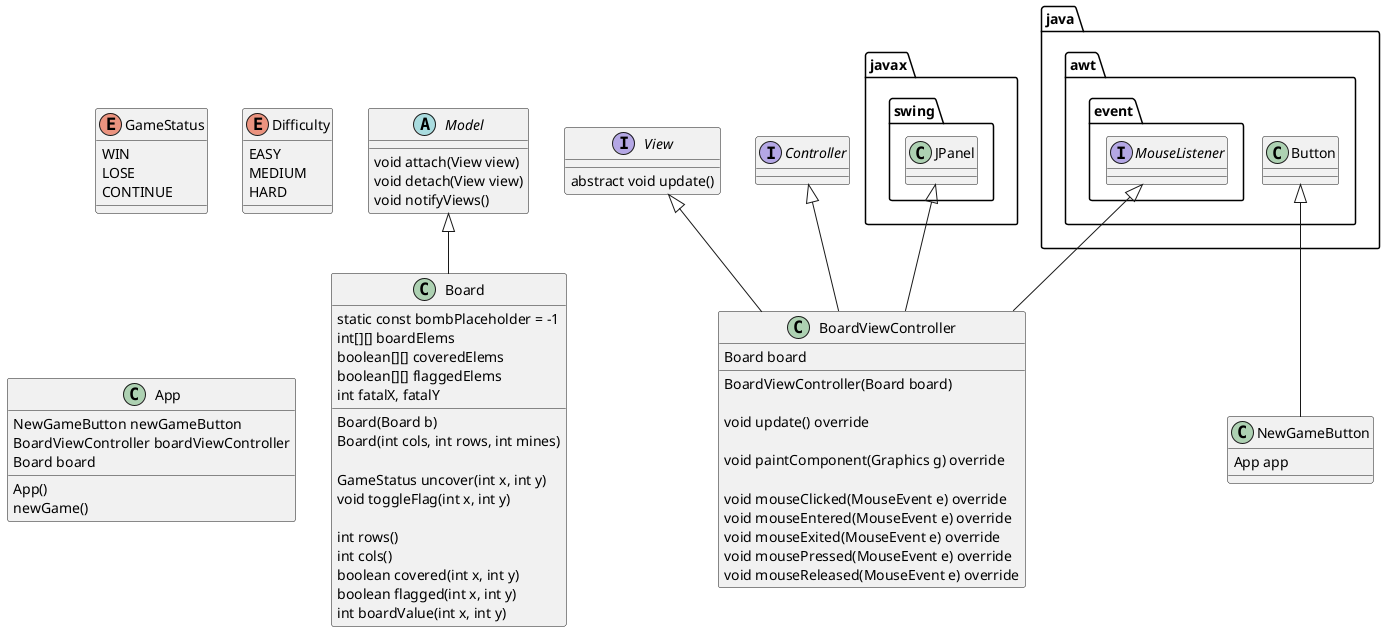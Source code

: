 @startuml

abstract class Model {
    void attach(View view)
    void detach(View view)
    void notifyViews()
}

class Board {

    static const bombPlaceholder = -1
    int[][] boardElems
    boolean[][] coveredElems
    boolean[][] flaggedElems
    int fatalX, fatalY

    Board(Board b)
    Board(int cols, int rows, int mines)

    GameStatus uncover(int x, int y)
    void toggleFlag(int x, int y)

    int rows()
    int cols()
    boolean covered(int x, int y)
    boolean flagged(int x, int y)
    int boardValue(int x, int y)
}

enum GameStatus {
    WIN
    LOSE
    CONTINUE
}

enum Difficulty {
    EASY
    MEDIUM
    HARD
}

class BoardViewController {
    Board board

    BoardViewController(Board board)

    void update() override

    void paintComponent(Graphics g) override

    void mouseClicked(MouseEvent e) override
    void mouseEntered(MouseEvent e) override
    void mouseExited(MouseEvent e) override
    void mousePressed(MouseEvent e) override
    void mouseReleased(MouseEvent e) override
}

interface View {
    abstract void update()
}

class NewGameButton {
    App app
}

class App {
    NewGameButton newGameButton
    BoardViewController boardViewController
    Board board

    App()
    newGame()
}

interface java.awt.event.MouseListener
class javax.swing.JPanel

interface Controller

Model <|-- Board
Controller <|-- BoardViewController
View <|-- BoardViewController
java.awt.event.MouseListener <|-- BoardViewController
javax.swing.JPanel <|-- BoardViewController
java.awt.Button <|-- NewGameButton

@enduml
